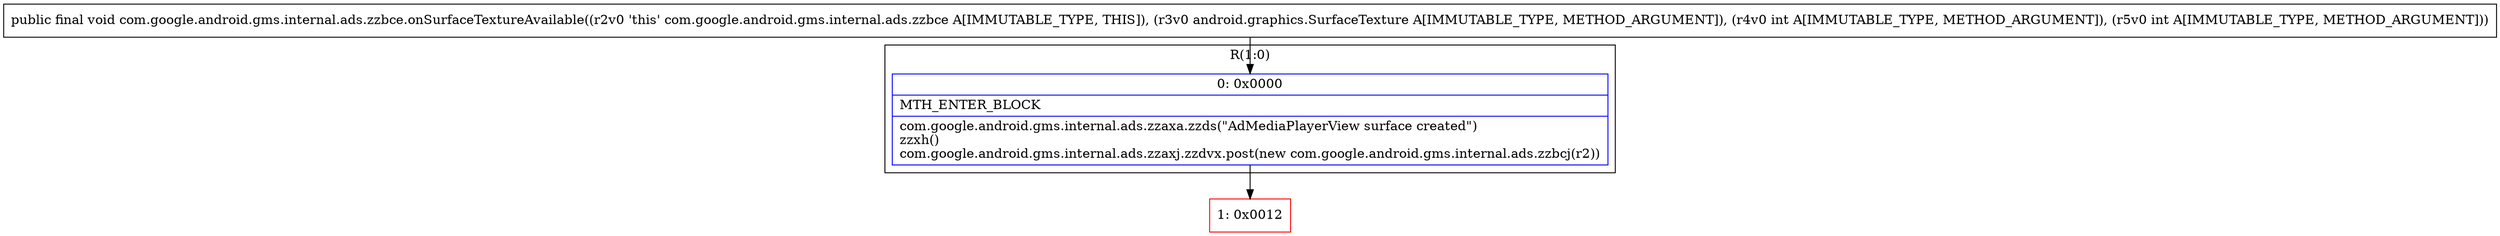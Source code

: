 digraph "CFG forcom.google.android.gms.internal.ads.zzbce.onSurfaceTextureAvailable(Landroid\/graphics\/SurfaceTexture;II)V" {
subgraph cluster_Region_1180009527 {
label = "R(1:0)";
node [shape=record,color=blue];
Node_0 [shape=record,label="{0\:\ 0x0000|MTH_ENTER_BLOCK\l|com.google.android.gms.internal.ads.zzaxa.zzds(\"AdMediaPlayerView surface created\")\lzzxh()\lcom.google.android.gms.internal.ads.zzaxj.zzdvx.post(new com.google.android.gms.internal.ads.zzbcj(r2))\l}"];
}
Node_1 [shape=record,color=red,label="{1\:\ 0x0012}"];
MethodNode[shape=record,label="{public final void com.google.android.gms.internal.ads.zzbce.onSurfaceTextureAvailable((r2v0 'this' com.google.android.gms.internal.ads.zzbce A[IMMUTABLE_TYPE, THIS]), (r3v0 android.graphics.SurfaceTexture A[IMMUTABLE_TYPE, METHOD_ARGUMENT]), (r4v0 int A[IMMUTABLE_TYPE, METHOD_ARGUMENT]), (r5v0 int A[IMMUTABLE_TYPE, METHOD_ARGUMENT])) }"];
MethodNode -> Node_0;
Node_0 -> Node_1;
}

